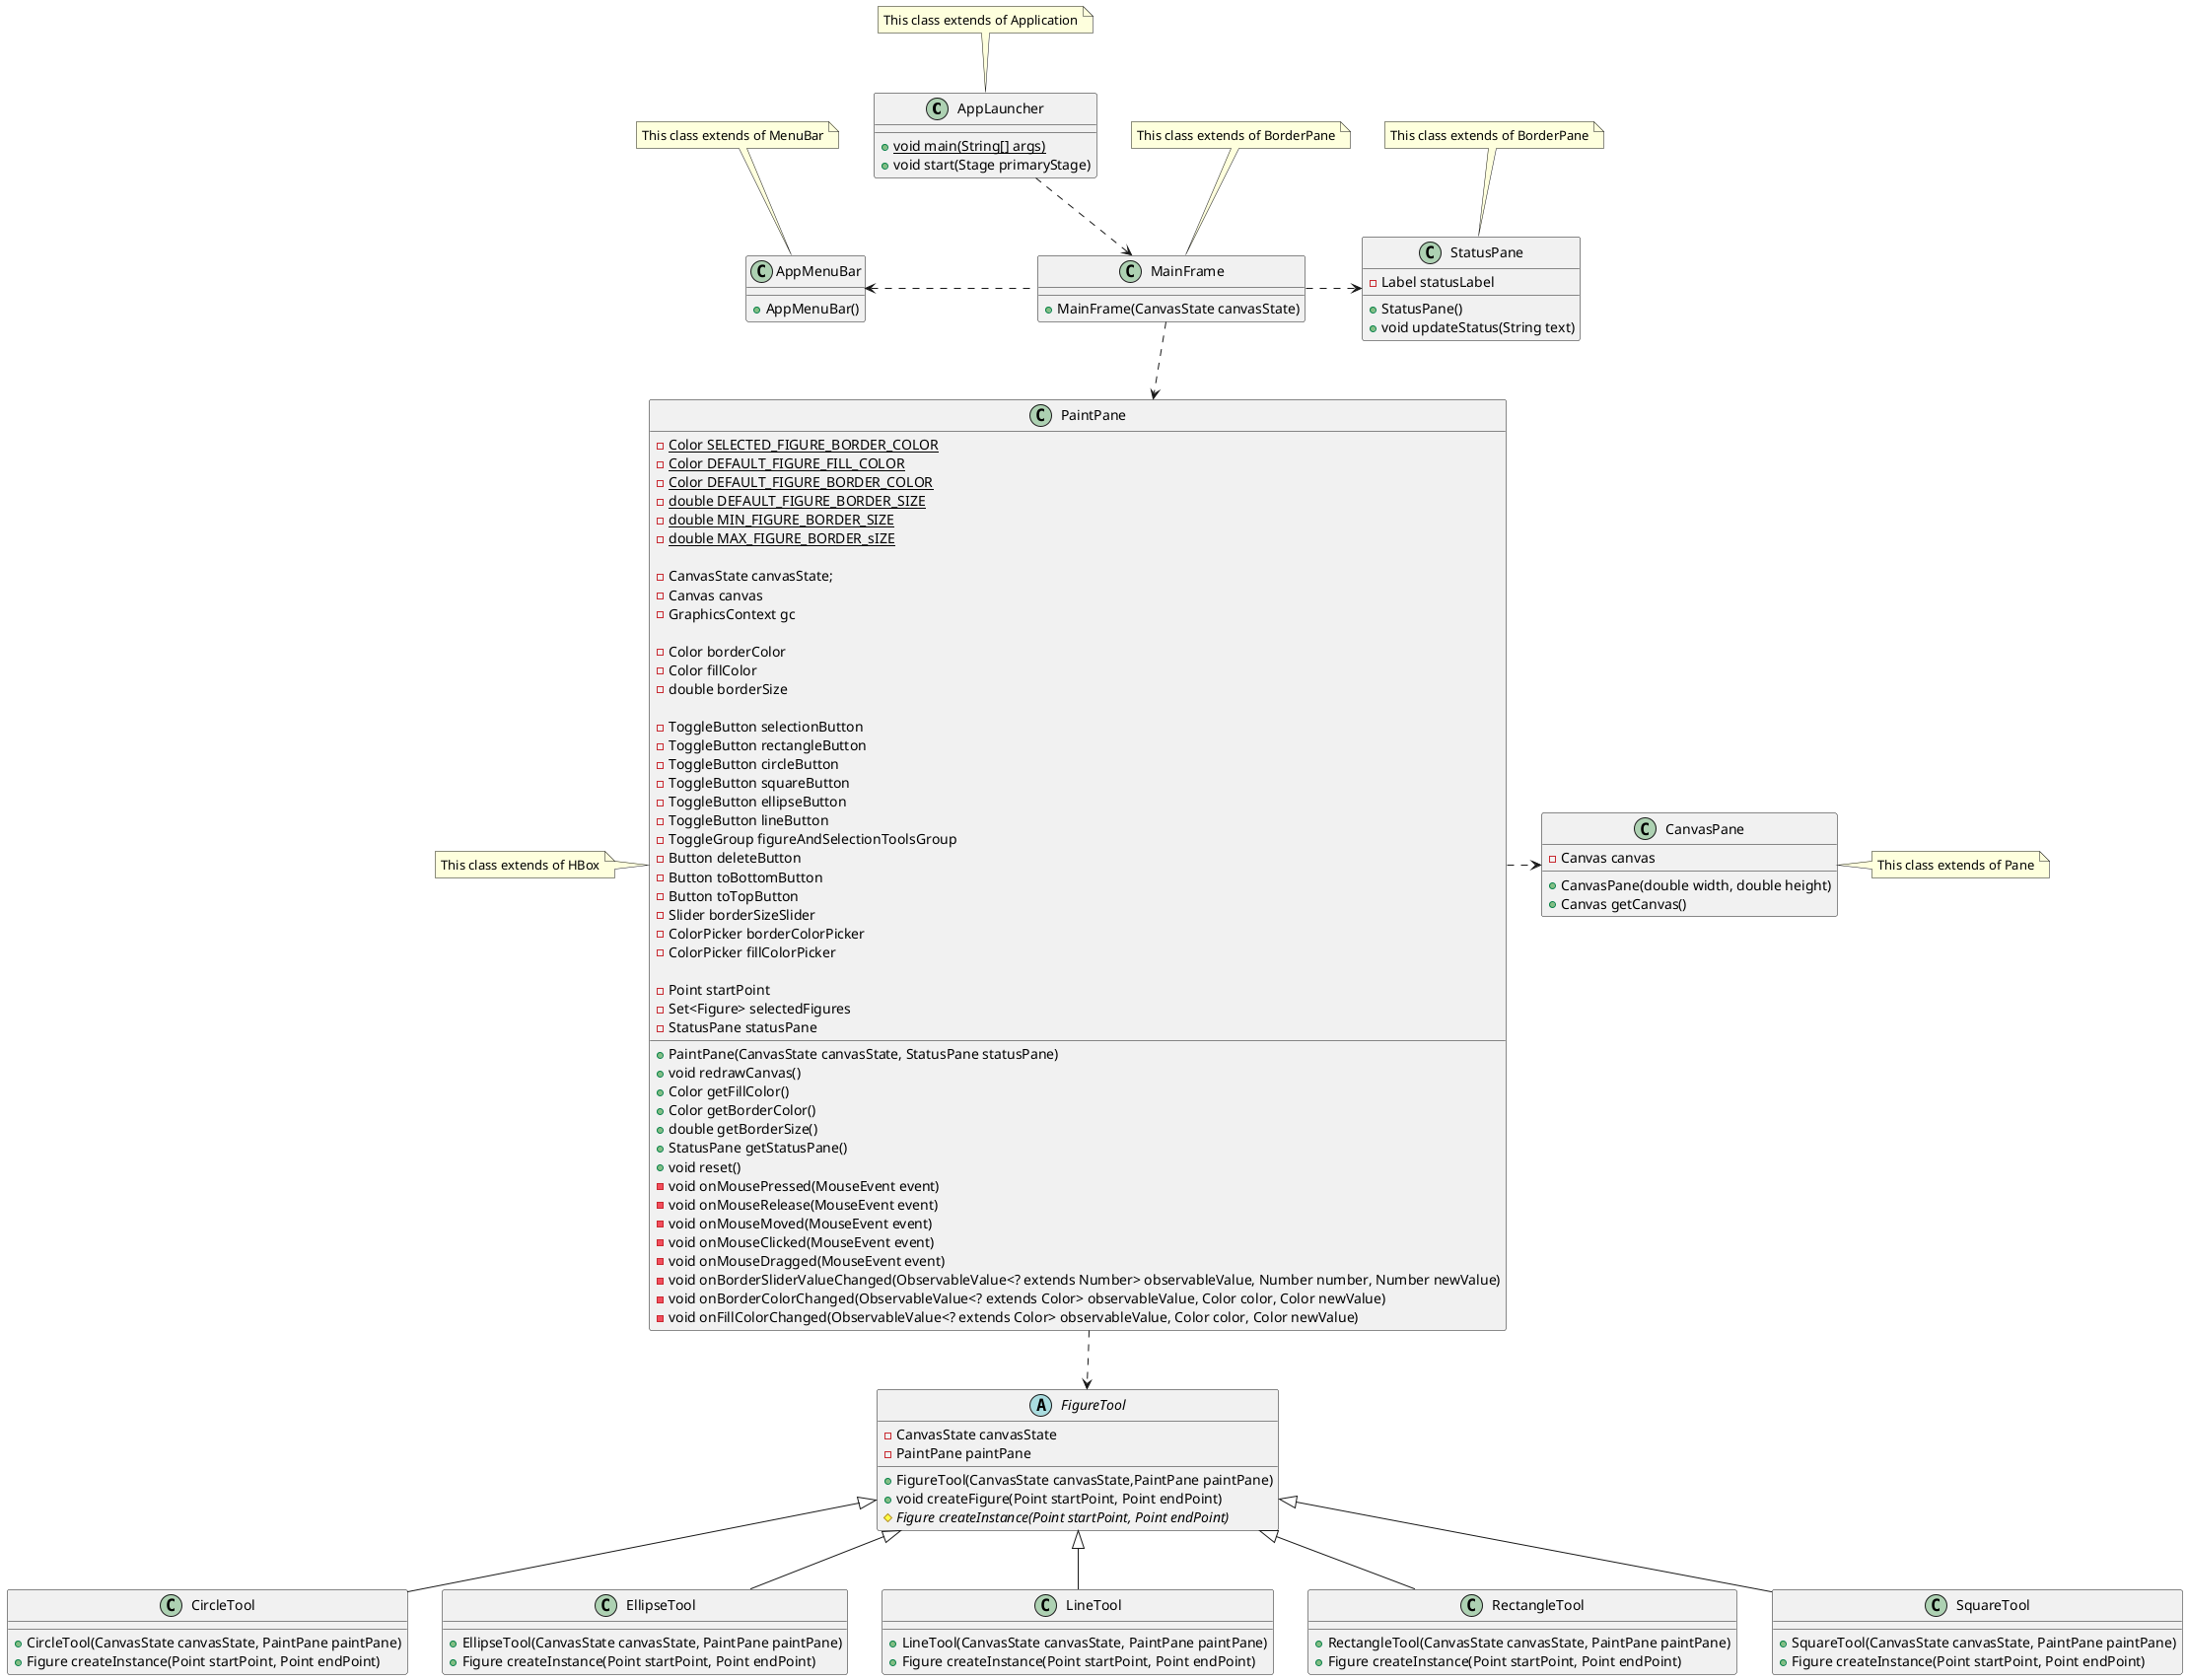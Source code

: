 @startuml

class AppLauncher{
+{static} void main(String[] args)
+void start(Stage primaryStage)
}

class AppMenuBar{
+AppMenuBar()
}

class MainFrame{
+MainFrame(CanvasState canvasState)
}

class StatusPane{
-Label statusLabel
+StatusPane()
+void updateStatus(String text)
}

class CanvasPane{
-Canvas canvas
+CanvasPane(double width, double height)
+Canvas getCanvas()
}

class PaintPane{
-{static} Color SELECTED_FIGURE_BORDER_COLOR
-{static} Color DEFAULT_FIGURE_FILL_COLOR
-{static} Color DEFAULT_FIGURE_BORDER_COLOR
-{static} double DEFAULT_FIGURE_BORDER_SIZE
-{static} double MIN_FIGURE_BORDER_SIZE
-{static} double MAX_FIGURE_BORDER_sIZE

-CanvasState canvasState;
-Canvas canvas
-GraphicsContext gc

-Color borderColor
-Color fillColor
-double borderSize

-ToggleButton selectionButton
-ToggleButton rectangleButton
-ToggleButton circleButton
-ToggleButton squareButton
-ToggleButton ellipseButton
-ToggleButton lineButton
-ToggleGroup figureAndSelectionToolsGroup
-Button deleteButton
-Button toBottomButton
-Button toTopButton
-Slider borderSizeSlider
-ColorPicker borderColorPicker
-ColorPicker fillColorPicker

-Point startPoint
-Set<Figure> selectedFigures
-StatusPane statusPane

+PaintPane(CanvasState canvasState, StatusPane statusPane)
+void redrawCanvas()
+Color getFillColor()
+Color getBorderColor()
+double getBorderSize()
+StatusPane getStatusPane()
+void reset()
-void onMousePressed(MouseEvent event)
-void onMouseRelease(MouseEvent event)
-void onMouseMoved(MouseEvent event)
-void onMouseClicked(MouseEvent event)
-void onMouseDragged(MouseEvent event)
-void onBorderSliderValueChanged(ObservableValue<? extends Number> observableValue, Number number, Number newValue)
-void onBorderColorChanged(ObservableValue<? extends Color> observableValue, Color color, Color newValue)
-void onFillColorChanged(ObservableValue<? extends Color> observableValue, Color color, Color newValue)
}

AppLauncher ..down> MainFrame
MainFrame ..right> StatusPane
MainFrame ..> PaintPane
MainFrame ..left> AppMenuBar
PaintPane ..right> CanvasPane

AppLauncher -down[hidden]- PaintPane

abstract class FigureTool{
-CanvasState canvasState
-PaintPane paintPane
+FigureTool(CanvasState canvasState,PaintPane paintPane)
+void createFigure(Point startPoint, Point endPoint)
#{abstract} Figure createInstance(Point startPoint, Point endPoint)
}

class CircleTool extends FigureTool{
+CircleTool(CanvasState canvasState, PaintPane paintPane)
+Figure createInstance(Point startPoint, Point endPoint)
}

class EllipseTool extends FigureTool{
+EllipseTool(CanvasState canvasState, PaintPane paintPane)
+Figure createInstance(Point startPoint, Point endPoint)
}

class LineTool extends FigureTool{
+LineTool(CanvasState canvasState, PaintPane paintPane)
+Figure createInstance(Point startPoint, Point endPoint)
}

class RectangleTool extends FigureTool{
+RectangleTool(CanvasState canvasState, PaintPane paintPane)
+Figure createInstance(Point startPoint, Point endPoint)
}

class SquareTool extends FigureTool{
+SquareTool(CanvasState canvasState, PaintPane paintPane)
+Figure createInstance(Point startPoint, Point endPoint)
}

CircleTool -[hidden] EllipseTool
EllipseTool -[hidden] LineTool
LineTool -[hidden] RectangleTool
RectangleTool -[hidden] SquareTool
FigureTool -up[hidden]- PaintPane
PaintPane ..> FigureTool


note right of CanvasPane
This class extends of Pane
end note

note top of AppLauncher
This class extends of Application
end note

note top of AppMenuBar
This class extends of MenuBar
end note

note top of MainFrame
This class extends of BorderPane
end note

note top of StatusPane
This class extends of BorderPane
end note

note left of PaintPane
This class extends of HBox
end note


@enduml
